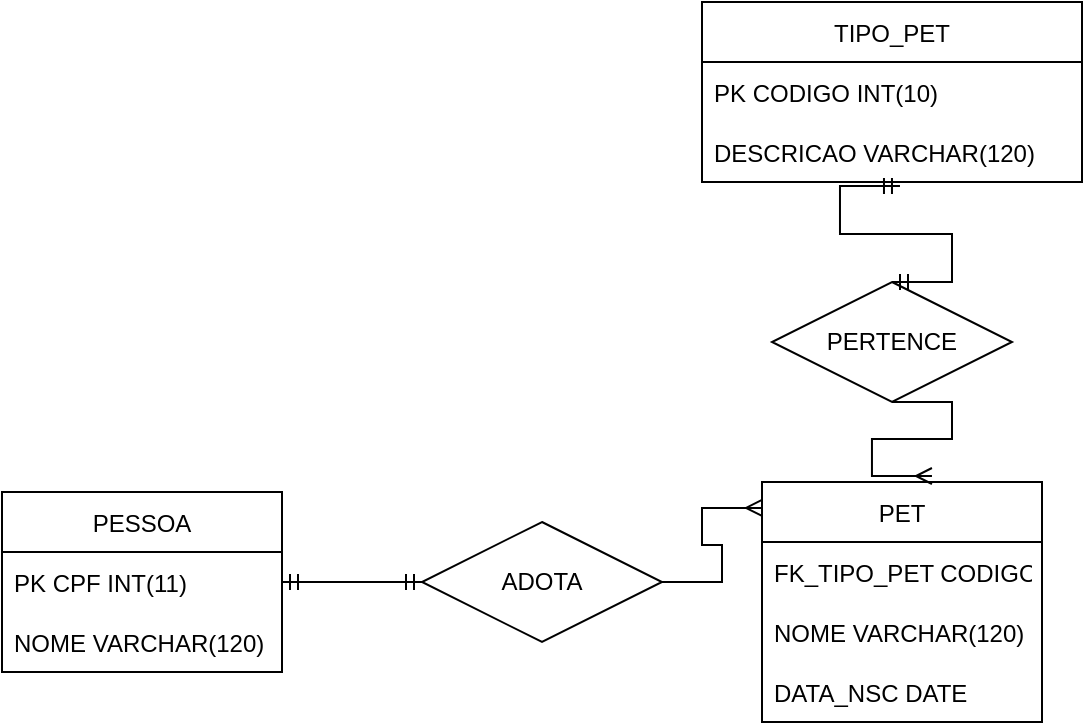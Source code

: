 <mxfile version="20.5.1" type="github">
  <diagram id="C5RBs43oDa-KdzZeNtuy" name="Page-1">
    <mxGraphModel dx="868" dy="442" grid="1" gridSize="10" guides="1" tooltips="1" connect="1" arrows="1" fold="1" page="1" pageScale="1" pageWidth="827" pageHeight="1169" background="none" math="0" shadow="0">
      <root>
        <mxCell id="WIyWlLk6GJQsqaUBKTNV-0" />
        <mxCell id="WIyWlLk6GJQsqaUBKTNV-1" parent="WIyWlLk6GJQsqaUBKTNV-0" />
        <mxCell id="7UrLTZfnVS8ELPRU4WM2-0" value="TIPO_PET" style="swimlane;fontStyle=0;childLayout=stackLayout;horizontal=1;startSize=30;horizontalStack=0;resizeParent=1;resizeParentMax=0;resizeLast=0;collapsible=1;marginBottom=0;" vertex="1" parent="WIyWlLk6GJQsqaUBKTNV-1">
          <mxGeometry x="470" y="270" width="190" height="90" as="geometry" />
        </mxCell>
        <mxCell id="7UrLTZfnVS8ELPRU4WM2-1" value="PK CODIGO INT(10)" style="text;align=left;verticalAlign=middle;spacingLeft=4;spacingRight=4;overflow=hidden;points=[[0,0.5],[1,0.5]];portConstraint=eastwest;rotatable=0;" vertex="1" parent="7UrLTZfnVS8ELPRU4WM2-0">
          <mxGeometry y="30" width="190" height="30" as="geometry" />
        </mxCell>
        <mxCell id="7UrLTZfnVS8ELPRU4WM2-2" value="DESCRICAO VARCHAR(120)" style="text;strokeColor=none;fillColor=none;align=left;verticalAlign=middle;spacingLeft=4;spacingRight=4;overflow=hidden;points=[[0,0.5],[1,0.5]];portConstraint=eastwest;rotatable=0;" vertex="1" parent="7UrLTZfnVS8ELPRU4WM2-0">
          <mxGeometry y="60" width="190" height="30" as="geometry" />
        </mxCell>
        <mxCell id="7UrLTZfnVS8ELPRU4WM2-4" value="PESSOA" style="swimlane;fontStyle=0;childLayout=stackLayout;horizontal=1;startSize=30;horizontalStack=0;resizeParent=1;resizeParentMax=0;resizeLast=0;collapsible=1;marginBottom=0;" vertex="1" parent="WIyWlLk6GJQsqaUBKTNV-1">
          <mxGeometry x="120" y="515" width="140" height="90" as="geometry" />
        </mxCell>
        <mxCell id="7UrLTZfnVS8ELPRU4WM2-5" value="PK CPF INT(11)" style="text;strokeColor=none;fillColor=none;align=left;verticalAlign=middle;spacingLeft=4;spacingRight=4;overflow=hidden;points=[[0,0.5],[1,0.5]];portConstraint=eastwest;rotatable=0;" vertex="1" parent="7UrLTZfnVS8ELPRU4WM2-4">
          <mxGeometry y="30" width="140" height="30" as="geometry" />
        </mxCell>
        <mxCell id="7UrLTZfnVS8ELPRU4WM2-6" value="NOME VARCHAR(120)" style="text;strokeColor=none;fillColor=none;align=left;verticalAlign=middle;spacingLeft=4;spacingRight=4;overflow=hidden;points=[[0,0.5],[1,0.5]];portConstraint=eastwest;rotatable=0;" vertex="1" parent="7UrLTZfnVS8ELPRU4WM2-4">
          <mxGeometry y="60" width="140" height="30" as="geometry" />
        </mxCell>
        <mxCell id="7UrLTZfnVS8ELPRU4WM2-7" value="PET" style="swimlane;fontStyle=0;childLayout=stackLayout;horizontal=1;startSize=30;horizontalStack=0;resizeParent=1;resizeParentMax=0;resizeLast=0;collapsible=1;marginBottom=0;" vertex="1" parent="WIyWlLk6GJQsqaUBKTNV-1">
          <mxGeometry x="500" y="510" width="140" height="120" as="geometry" />
        </mxCell>
        <mxCell id="7UrLTZfnVS8ELPRU4WM2-8" value="FK_TIPO_PET CODIGO" style="text;strokeColor=none;fillColor=none;align=left;verticalAlign=middle;spacingLeft=4;spacingRight=4;overflow=hidden;points=[[0,0.5],[1,0.5]];portConstraint=eastwest;rotatable=0;" vertex="1" parent="7UrLTZfnVS8ELPRU4WM2-7">
          <mxGeometry y="30" width="140" height="30" as="geometry" />
        </mxCell>
        <mxCell id="7UrLTZfnVS8ELPRU4WM2-9" value="NOME VARCHAR(120)" style="text;strokeColor=none;fillColor=none;align=left;verticalAlign=middle;spacingLeft=4;spacingRight=4;overflow=hidden;points=[[0,0.5],[1,0.5]];portConstraint=eastwest;rotatable=0;" vertex="1" parent="7UrLTZfnVS8ELPRU4WM2-7">
          <mxGeometry y="60" width="140" height="30" as="geometry" />
        </mxCell>
        <mxCell id="7UrLTZfnVS8ELPRU4WM2-15" value="DATA_NSC DATE" style="text;strokeColor=none;fillColor=none;align=left;verticalAlign=middle;spacingLeft=4;spacingRight=4;overflow=hidden;points=[[0,0.5],[1,0.5]];portConstraint=eastwest;rotatable=0;" vertex="1" parent="7UrLTZfnVS8ELPRU4WM2-7">
          <mxGeometry y="90" width="140" height="30" as="geometry" />
        </mxCell>
        <mxCell id="7UrLTZfnVS8ELPRU4WM2-16" value="PERTENCE" style="shape=rhombus;perimeter=rhombusPerimeter;whiteSpace=wrap;html=1;align=center;" vertex="1" parent="WIyWlLk6GJQsqaUBKTNV-1">
          <mxGeometry x="505" y="410" width="120" height="60" as="geometry" />
        </mxCell>
        <mxCell id="7UrLTZfnVS8ELPRU4WM2-17" value="ADOTA" style="shape=rhombus;perimeter=rhombusPerimeter;whiteSpace=wrap;html=1;align=center;" vertex="1" parent="WIyWlLk6GJQsqaUBKTNV-1">
          <mxGeometry x="330" y="530" width="120" height="60" as="geometry" />
        </mxCell>
        <mxCell id="7UrLTZfnVS8ELPRU4WM2-18" value="" style="edgeStyle=entityRelationEdgeStyle;fontSize=12;html=1;endArrow=ERmandOne;startArrow=ERmandOne;rounded=0;exitX=1;exitY=0.5;exitDx=0;exitDy=0;" edge="1" parent="WIyWlLk6GJQsqaUBKTNV-1" source="7UrLTZfnVS8ELPRU4WM2-5" target="7UrLTZfnVS8ELPRU4WM2-17">
          <mxGeometry width="100" height="100" relative="1" as="geometry">
            <mxPoint x="260" y="590" as="sourcePoint" />
            <mxPoint x="360" y="490" as="targetPoint" />
          </mxGeometry>
        </mxCell>
        <mxCell id="7UrLTZfnVS8ELPRU4WM2-23" value="" style="edgeStyle=entityRelationEdgeStyle;fontSize=12;html=1;endArrow=ERmandOne;startArrow=ERmandOne;rounded=0;entryX=0.5;entryY=0;entryDx=0;entryDy=0;exitX=0.521;exitY=1.067;exitDx=0;exitDy=0;exitPerimeter=0;" edge="1" parent="WIyWlLk6GJQsqaUBKTNV-1" source="7UrLTZfnVS8ELPRU4WM2-2" target="7UrLTZfnVS8ELPRU4WM2-16">
          <mxGeometry width="100" height="100" relative="1" as="geometry">
            <mxPoint x="680" y="280" as="sourcePoint" />
            <mxPoint x="605" y="360" as="targetPoint" />
          </mxGeometry>
        </mxCell>
        <mxCell id="7UrLTZfnVS8ELPRU4WM2-25" value="" style="edgeStyle=entityRelationEdgeStyle;fontSize=12;html=1;endArrow=ERmany;rounded=0;entryX=0;entryY=0.108;entryDx=0;entryDy=0;entryPerimeter=0;" edge="1" parent="WIyWlLk6GJQsqaUBKTNV-1" source="7UrLTZfnVS8ELPRU4WM2-17" target="7UrLTZfnVS8ELPRU4WM2-7">
          <mxGeometry width="100" height="100" relative="1" as="geometry">
            <mxPoint x="440" y="560" as="sourcePoint" />
            <mxPoint x="550" y="460" as="targetPoint" />
          </mxGeometry>
        </mxCell>
        <mxCell id="7UrLTZfnVS8ELPRU4WM2-26" value="" style="edgeStyle=entityRelationEdgeStyle;fontSize=12;html=1;endArrow=ERmany;rounded=0;exitX=0.5;exitY=1;exitDx=0;exitDy=0;entryX=0.607;entryY=-0.025;entryDx=0;entryDy=0;entryPerimeter=0;" edge="1" parent="WIyWlLk6GJQsqaUBKTNV-1" source="7UrLTZfnVS8ELPRU4WM2-16" target="7UrLTZfnVS8ELPRU4WM2-7">
          <mxGeometry width="100" height="100" relative="1" as="geometry">
            <mxPoint x="360" y="490" as="sourcePoint" />
            <mxPoint x="460" y="390" as="targetPoint" />
          </mxGeometry>
        </mxCell>
      </root>
    </mxGraphModel>
  </diagram>
</mxfile>
